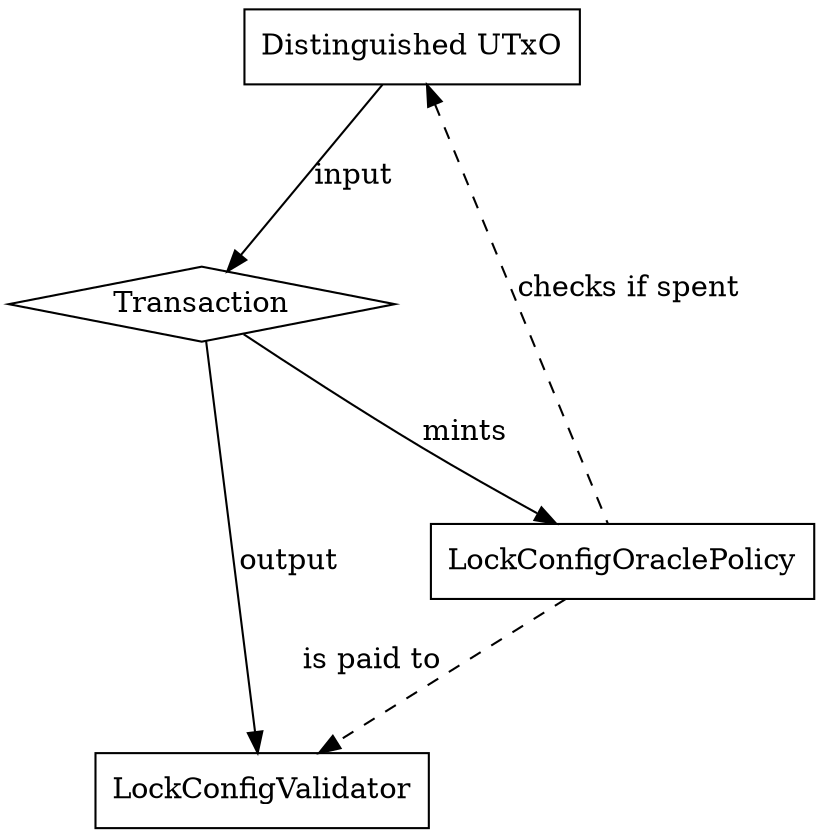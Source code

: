 strict digraph {
  node [shape=record]
  graph [nodesep="1", ranksep="1"]

  DistinguishedUTxO [ label = "Distinguished UTxO"];
  Transaction [ shape=diamond ];
  LockConfigOraclePolicy;
  LockConfigValidator;

  DistinguishedUTxO -> Transaction [ label = "input" ];
  Transaction -> LockConfigOraclePolicy [ label = "mints"];
  Transaction -> LockConfigValidator [ label = "output"];
  LockConfigOraclePolicy -> LockConfigValidator [ xlabel = "is paid to", style=dashed ];
  DistinguishedUTxO -> LockConfigOraclePolicy [ xlabel = "checks if spent", style=dashed, dir=back ];
}
